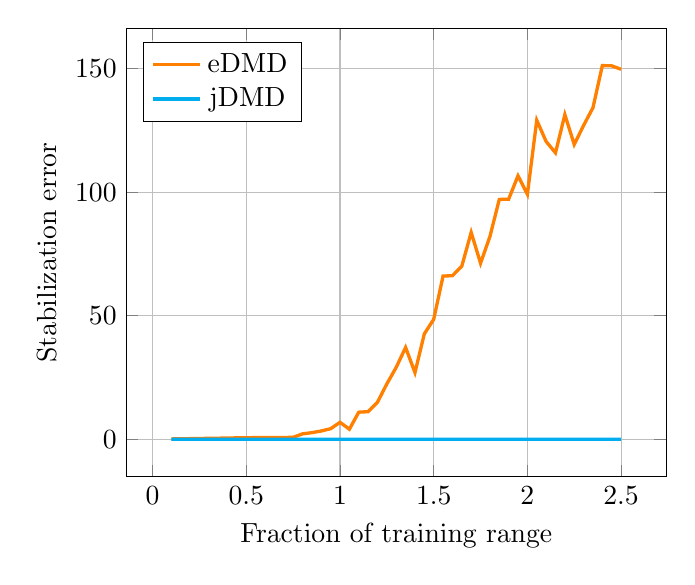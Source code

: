 % Recommended preamble:
\begin{tikzpicture}
\begin{axis}[xmajorgrids, ymajorgrids, xlabel={Fraction of training range}, ylabel={Stabilization error}, legend pos={north west}]
    \addplot+[no marks, very thick, color={orange}]
        coordinates {
            (0.1,0.102)
            (0.15,0.157)
            (0.2,0.216)
            (0.25,0.259)
            (0.3,0.375)
            (0.35,0.399)
            (0.4,0.465)
            (0.45,0.539)
            (0.5,0.581)
            (0.55,0.642)
            (0.6,0.646)
            (0.65,0.705)
            (0.7,0.672)
            (0.75,0.776)
            (0.8,2.145)
            (0.85,2.64)
            (0.9,3.326)
            (0.95,4.242)
            (1.0,6.83)
            (1.05,4.04)
            (1.1,10.933)
            (1.15,11.146)
            (1.2,14.988)
            (1.25,22.399)
            (1.3,29.099)
            (1.35,37.129)
            (1.4,26.963)
            (1.45,42.639)
            (1.5,48.527)
            (1.55,66.048)
            (1.6,66.185)
            (1.65,70.057)
            (1.7,83.722)
            (1.75,71.228)
            (1.8,82.038)
            (1.85,97.052)
            (1.9,97.186)
            (1.95,106.638)
            (2.0,99.136)
            (2.05,129.119)
            (2.1,120.515)
            (2.15,115.923)
            (2.2,131.393)
            (2.25,119.298)
            (2.3,127.025)
            (2.35,134.211)
            (2.4,151.251)
            (2.45,151.147)
            (2.5,149.742)
        }
        ;
    \addplot+[no marks, very thick, color={cyan}]
        coordinates {
            (0.1,0.0)
            (0.15,0.001)
            (0.2,0.001)
            (0.25,0.001)
            (0.3,0.001)
            (0.35,0.001)
            (0.4,0.002)
            (0.45,0.002)
            (0.5,0.002)
            (0.55,0.002)
            (0.6,0.002)
            (0.65,0.002)
            (0.7,0.003)
            (0.75,0.003)
            (0.8,0.003)
            (0.85,0.003)
            (0.9,0.003)
            (0.95,0.004)
            (1.0,0.004)
            (1.05,0.004)
            (1.1,0.004)
            (1.15,0.005)
            (1.2,0.004)
            (1.25,0.004)
            (1.3,0.005)
            (1.35,0.005)
            (1.4,0.005)
            (1.45,0.006)
            (1.5,0.005)
            (1.55,0.006)
            (1.6,0.006)
            (1.65,0.006)
            (1.7,0.006)
            (1.75,0.007)
            (1.8,0.007)
            (1.85,0.007)
            (1.9,0.008)
            (1.95,0.007)
            (2.0,0.008)
            (2.05,0.007)
            (2.1,0.008)
            (2.15,0.009)
            (2.2,0.007)
            (2.25,0.009)
            (2.3,0.009)
            (2.35,0.009)
            (2.4,0.009)
            (2.45,0.009)
            (2.5,0.009)
        }
        ;
    \legend{{eDMD},{jDMD}}
\end{axis}
\end{tikzpicture}
